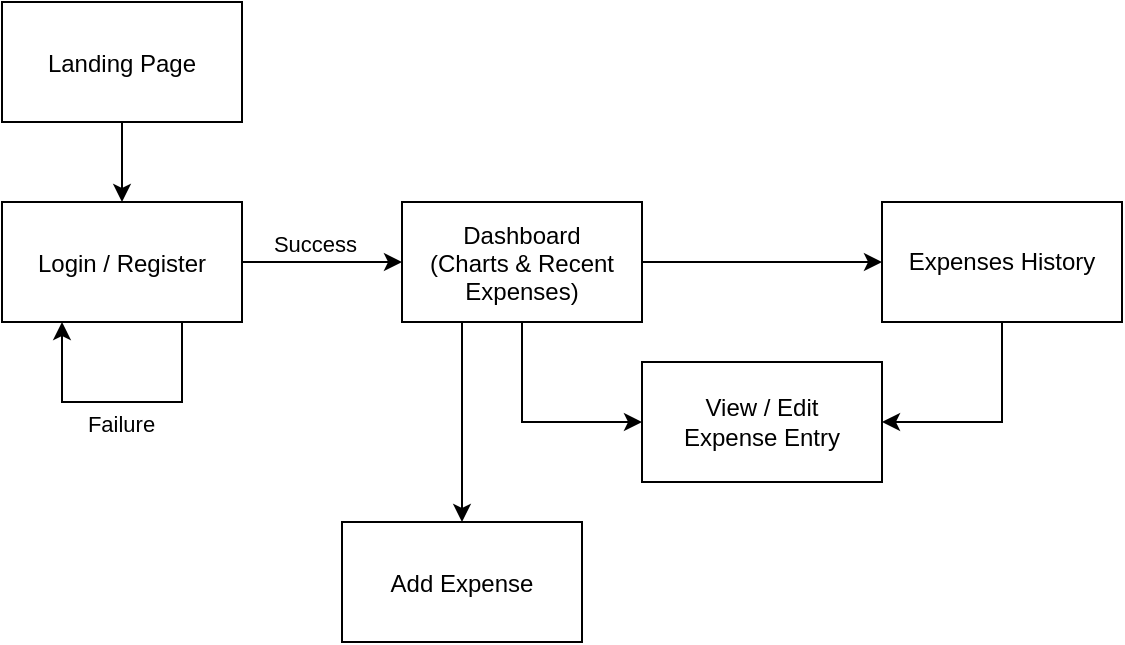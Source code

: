<mxfile version="20.5.3" type="device"><diagram id="80S2SNdKVuh6jIPhaOgb" name="Page-1"><mxGraphModel dx="865" dy="470" grid="1" gridSize="10" guides="1" tooltips="1" connect="1" arrows="1" fold="1" page="1" pageScale="1" pageWidth="850" pageHeight="1100" math="0" shadow="0"><root><mxCell id="0"/><mxCell id="1" parent="0"/><mxCell id="oPNpouQXSrO9A29b74Fp-4" value="" style="edgeStyle=orthogonalEdgeStyle;rounded=0;orthogonalLoop=1;jettySize=auto;" edge="1" parent="1" source="oPNpouQXSrO9A29b74Fp-2" target="oPNpouQXSrO9A29b74Fp-3"><mxGeometry relative="1" as="geometry"/></mxCell><mxCell id="oPNpouQXSrO9A29b74Fp-2" value="Landing Page" style="rounded=0;" vertex="1" parent="1"><mxGeometry x="120" y="140" width="120" height="60" as="geometry"/></mxCell><mxCell id="oPNpouQXSrO9A29b74Fp-8" value="" style="edgeStyle=orthogonalEdgeStyle;rounded=0;orthogonalLoop=1;jettySize=auto;" edge="1" parent="1" source="oPNpouQXSrO9A29b74Fp-3" target="oPNpouQXSrO9A29b74Fp-7"><mxGeometry relative="1" as="geometry"/></mxCell><mxCell id="oPNpouQXSrO9A29b74Fp-9" value="Success" style="edgeLabel;align=center;verticalAlign=middle;resizable=0;points=[];" vertex="1" connectable="0" parent="oPNpouQXSrO9A29b74Fp-8"><mxGeometry x="-0.089" relative="1" as="geometry"><mxPoint y="-10" as="offset"/></mxGeometry></mxCell><mxCell id="oPNpouQXSrO9A29b74Fp-3" value="Login / Register" style="rounded=0;" vertex="1" parent="1"><mxGeometry x="120" y="240" width="120" height="60" as="geometry"/></mxCell><mxCell id="oPNpouQXSrO9A29b74Fp-5" value="" style="edgeStyle=orthogonalEdgeStyle;rounded=0;orthogonalLoop=1;jettySize=auto;entryX=0.25;entryY=1;entryDx=0;entryDy=0;exitX=0.75;exitY=1;exitDx=0;exitDy=0;" edge="1" parent="1" source="oPNpouQXSrO9A29b74Fp-3" target="oPNpouQXSrO9A29b74Fp-3"><mxGeometry relative="1" as="geometry"><Array as="points"><mxPoint x="210" y="340"/><mxPoint x="150" y="340"/></Array></mxGeometry></mxCell><mxCell id="oPNpouQXSrO9A29b74Fp-6" value="Failure" style="edgeLabel;align=center;verticalAlign=middle;resizable=0;points=[];" vertex="1" connectable="0" parent="oPNpouQXSrO9A29b74Fp-5"><mxGeometry x="0.134" relative="1" as="geometry"><mxPoint x="9" y="10" as="offset"/></mxGeometry></mxCell><mxCell id="oPNpouQXSrO9A29b74Fp-11" value="" style="edgeStyle=orthogonalEdgeStyle;rounded=0;orthogonalLoop=1;jettySize=auto;exitX=0.25;exitY=1;exitDx=0;exitDy=0;" edge="1" parent="1" source="oPNpouQXSrO9A29b74Fp-7" target="oPNpouQXSrO9A29b74Fp-10"><mxGeometry relative="1" as="geometry"/></mxCell><mxCell id="oPNpouQXSrO9A29b74Fp-13" value="" style="edgeStyle=orthogonalEdgeStyle;rounded=0;orthogonalLoop=1;jettySize=auto;html=0;" edge="1" parent="1" source="oPNpouQXSrO9A29b74Fp-7" target="oPNpouQXSrO9A29b74Fp-12"><mxGeometry relative="1" as="geometry"/></mxCell><mxCell id="oPNpouQXSrO9A29b74Fp-19" value="" style="edgeStyle=orthogonalEdgeStyle;rounded=0;orthogonalLoop=1;jettySize=auto;html=0;entryX=0;entryY=0.5;entryDx=0;entryDy=0;" edge="1" parent="1" source="oPNpouQXSrO9A29b74Fp-7" target="oPNpouQXSrO9A29b74Fp-18"><mxGeometry relative="1" as="geometry"/></mxCell><mxCell id="oPNpouQXSrO9A29b74Fp-7" value="Dashboard&#xA;(Charts &amp; Recent&#xA;Expenses)" style="rounded=0;" vertex="1" parent="1"><mxGeometry x="320" y="240" width="120" height="60" as="geometry"/></mxCell><mxCell id="oPNpouQXSrO9A29b74Fp-10" value="Add Expense" style="rounded=0;" vertex="1" parent="1"><mxGeometry x="290" y="400" width="120" height="60" as="geometry"/></mxCell><mxCell id="oPNpouQXSrO9A29b74Fp-24" style="edgeStyle=orthogonalEdgeStyle;rounded=0;orthogonalLoop=1;jettySize=auto;html=0;entryX=1;entryY=0.5;entryDx=0;entryDy=0;" edge="1" parent="1" source="oPNpouQXSrO9A29b74Fp-12" target="oPNpouQXSrO9A29b74Fp-18"><mxGeometry relative="1" as="geometry"/></mxCell><mxCell id="oPNpouQXSrO9A29b74Fp-12" value="Expenses History" style="whiteSpace=wrap;html=1;rounded=0;" vertex="1" parent="1"><mxGeometry x="560" y="240" width="120" height="60" as="geometry"/></mxCell><mxCell id="oPNpouQXSrO9A29b74Fp-18" value="&lt;div&gt;View / Edit&lt;br&gt;&lt;/div&gt;&lt;div&gt;Expense Entry&lt;br&gt;&lt;/div&gt;" style="whiteSpace=wrap;html=1;rounded=0;" vertex="1" parent="1"><mxGeometry x="440" y="320" width="120" height="60" as="geometry"/></mxCell></root></mxGraphModel></diagram></mxfile>